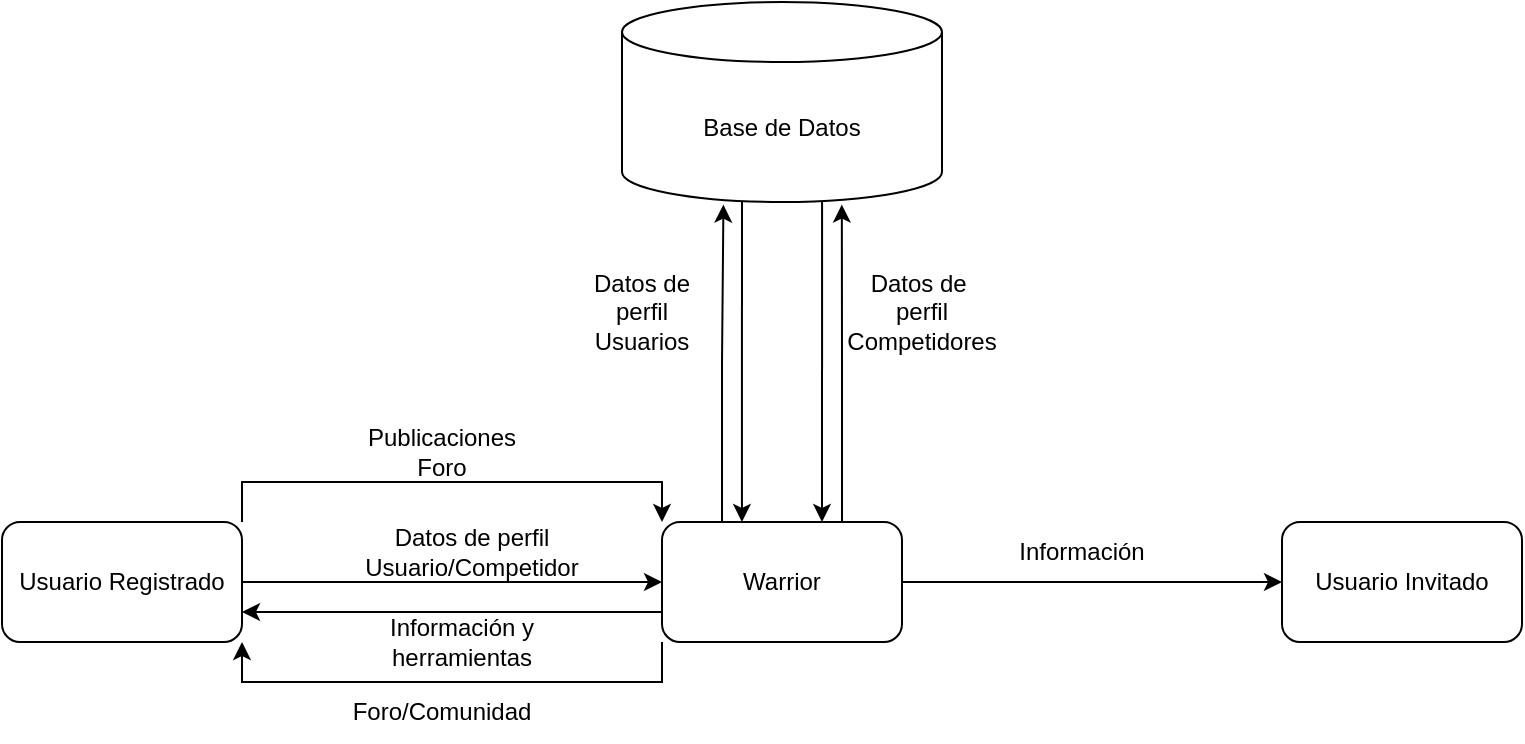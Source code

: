 <mxfile version="18.0.2"><diagram id="q-AazR-YW1P0K_q336aF" name="Page-1"><mxGraphModel dx="979" dy="578" grid="1" gridSize="10" guides="1" tooltips="1" connect="1" arrows="1" fold="1" page="1" pageScale="1" pageWidth="827" pageHeight="1169" math="0" shadow="0"><root><mxCell id="0"/><mxCell id="1" parent="0"/><mxCell id="NygyCvILRjeRZu7ZoPl2-1" value="Base de Datos&lt;br&gt;" style="shape=cylinder3;whiteSpace=wrap;html=1;boundedLbl=1;backgroundOutline=1;size=15;" vertex="1" parent="1"><mxGeometry x="320" y="100" width="160" height="100" as="geometry"/></mxCell><mxCell id="NygyCvILRjeRZu7ZoPl2-8" style="edgeStyle=orthogonalEdgeStyle;rounded=0;orthogonalLoop=1;jettySize=auto;html=1;exitX=0;exitY=0.75;exitDx=0;exitDy=0;entryX=1;entryY=0.75;entryDx=0;entryDy=0;" edge="1" parent="1" source="NygyCvILRjeRZu7ZoPl2-2" target="NygyCvILRjeRZu7ZoPl2-3"><mxGeometry relative="1" as="geometry"/></mxCell><mxCell id="NygyCvILRjeRZu7ZoPl2-15" style="edgeStyle=orthogonalEdgeStyle;rounded=0;orthogonalLoop=1;jettySize=auto;html=1;exitX=0;exitY=1;exitDx=0;exitDy=0;entryX=1;entryY=1;entryDx=0;entryDy=0;" edge="1" parent="1" source="NygyCvILRjeRZu7ZoPl2-2" target="NygyCvILRjeRZu7ZoPl2-3"><mxGeometry relative="1" as="geometry"/></mxCell><mxCell id="NygyCvILRjeRZu7ZoPl2-19" style="edgeStyle=orthogonalEdgeStyle;rounded=0;orthogonalLoop=1;jettySize=auto;html=1;exitX=0.75;exitY=0;exitDx=0;exitDy=0;entryX=0.687;entryY=1.013;entryDx=0;entryDy=0;entryPerimeter=0;" edge="1" parent="1" source="NygyCvILRjeRZu7ZoPl2-2" target="NygyCvILRjeRZu7ZoPl2-1"><mxGeometry relative="1" as="geometry"/></mxCell><mxCell id="NygyCvILRjeRZu7ZoPl2-23" style="edgeStyle=orthogonalEdgeStyle;rounded=0;orthogonalLoop=1;jettySize=auto;html=1;exitX=1;exitY=0.5;exitDx=0;exitDy=0;entryX=0;entryY=0.5;entryDx=0;entryDy=0;" edge="1" parent="1" source="NygyCvILRjeRZu7ZoPl2-2" target="NygyCvILRjeRZu7ZoPl2-22"><mxGeometry relative="1" as="geometry"/></mxCell><mxCell id="NygyCvILRjeRZu7ZoPl2-27" style="edgeStyle=orthogonalEdgeStyle;rounded=0;orthogonalLoop=1;jettySize=auto;html=1;exitX=0.25;exitY=0;exitDx=0;exitDy=0;entryX=0.317;entryY=1.013;entryDx=0;entryDy=0;entryPerimeter=0;" edge="1" parent="1" source="NygyCvILRjeRZu7ZoPl2-2" target="NygyCvILRjeRZu7ZoPl2-1"><mxGeometry relative="1" as="geometry"/></mxCell><mxCell id="NygyCvILRjeRZu7ZoPl2-2" value="Warrior" style="rounded=1;whiteSpace=wrap;html=1;" vertex="1" parent="1"><mxGeometry x="340" y="360" width="120" height="60" as="geometry"/></mxCell><mxCell id="NygyCvILRjeRZu7ZoPl2-11" style="edgeStyle=orthogonalEdgeStyle;rounded=0;orthogonalLoop=1;jettySize=auto;html=1;exitX=1;exitY=0.5;exitDx=0;exitDy=0;entryX=0;entryY=0.5;entryDx=0;entryDy=0;" edge="1" parent="1" source="NygyCvILRjeRZu7ZoPl2-3" target="NygyCvILRjeRZu7ZoPl2-2"><mxGeometry relative="1" as="geometry"/></mxCell><mxCell id="NygyCvILRjeRZu7ZoPl2-12" style="edgeStyle=orthogonalEdgeStyle;rounded=0;orthogonalLoop=1;jettySize=auto;html=1;exitX=1;exitY=0;exitDx=0;exitDy=0;entryX=0;entryY=0;entryDx=0;entryDy=0;" edge="1" parent="1" source="NygyCvILRjeRZu7ZoPl2-3" target="NygyCvILRjeRZu7ZoPl2-2"><mxGeometry relative="1" as="geometry"/></mxCell><mxCell id="NygyCvILRjeRZu7ZoPl2-3" value="Usuario Registrado" style="rounded=1;whiteSpace=wrap;html=1;" vertex="1" parent="1"><mxGeometry x="10" y="360" width="120" height="60" as="geometry"/></mxCell><mxCell id="NygyCvILRjeRZu7ZoPl2-5" value="Datos de perfil Usuario/Competidor" style="text;html=1;strokeColor=none;fillColor=none;align=center;verticalAlign=middle;whiteSpace=wrap;rounded=0;" vertex="1" parent="1"><mxGeometry x="200" y="360" width="90" height="30" as="geometry"/></mxCell><mxCell id="NygyCvILRjeRZu7ZoPl2-9" value="Información y herramientas" style="text;html=1;strokeColor=none;fillColor=none;align=center;verticalAlign=middle;whiteSpace=wrap;rounded=0;" vertex="1" parent="1"><mxGeometry x="180" y="410" width="120" height="20" as="geometry"/></mxCell><mxCell id="NygyCvILRjeRZu7ZoPl2-13" value="Publicaciones Foro" style="text;html=1;strokeColor=none;fillColor=none;align=center;verticalAlign=middle;whiteSpace=wrap;rounded=0;" vertex="1" parent="1"><mxGeometry x="180" y="310" width="100" height="30" as="geometry"/></mxCell><mxCell id="NygyCvILRjeRZu7ZoPl2-16" value="Foro/Comunidad" style="text;html=1;strokeColor=none;fillColor=none;align=center;verticalAlign=middle;whiteSpace=wrap;rounded=0;" vertex="1" parent="1"><mxGeometry x="200" y="440" width="60" height="30" as="geometry"/></mxCell><mxCell id="NygyCvILRjeRZu7ZoPl2-18" value="Datos de perfil Usuarios" style="text;html=1;strokeColor=none;fillColor=none;align=center;verticalAlign=middle;whiteSpace=wrap;rounded=0;" vertex="1" parent="1"><mxGeometry x="300" y="240" width="60" height="30" as="geometry"/></mxCell><mxCell id="NygyCvILRjeRZu7ZoPl2-20" value="Datos de&amp;nbsp;&lt;br&gt;perfil&lt;br&gt;Competidores" style="text;html=1;strokeColor=none;fillColor=none;align=center;verticalAlign=middle;whiteSpace=wrap;rounded=0;" vertex="1" parent="1"><mxGeometry x="440" y="240" width="60" height="30" as="geometry"/></mxCell><mxCell id="NygyCvILRjeRZu7ZoPl2-22" value="Usuario Invitado" style="rounded=1;whiteSpace=wrap;html=1;" vertex="1" parent="1"><mxGeometry x="650" y="360" width="120" height="60" as="geometry"/></mxCell><mxCell id="NygyCvILRjeRZu7ZoPl2-25" value="Información" style="text;html=1;strokeColor=none;fillColor=none;align=center;verticalAlign=middle;whiteSpace=wrap;rounded=0;" vertex="1" parent="1"><mxGeometry x="520" y="360" width="60" height="30" as="geometry"/></mxCell><mxCell id="NygyCvILRjeRZu7ZoPl2-29" value="" style="endArrow=classic;html=1;rounded=0;exitX=0.375;exitY=1;exitDx=0;exitDy=0;exitPerimeter=0;entryX=0.333;entryY=0;entryDx=0;entryDy=0;entryPerimeter=0;" edge="1" parent="1" source="NygyCvILRjeRZu7ZoPl2-1" target="NygyCvILRjeRZu7ZoPl2-2"><mxGeometry width="50" height="50" relative="1" as="geometry"><mxPoint x="410" y="350" as="sourcePoint"/><mxPoint x="460" y="300" as="targetPoint"/></mxGeometry></mxCell><mxCell id="NygyCvILRjeRZu7ZoPl2-30" value="" style="endArrow=classic;html=1;rounded=0;exitX=0.375;exitY=1;exitDx=0;exitDy=0;exitPerimeter=0;entryX=0.333;entryY=0;entryDx=0;entryDy=0;entryPerimeter=0;" edge="1" parent="1"><mxGeometry width="50" height="50" relative="1" as="geometry"><mxPoint x="420.04" y="200" as="sourcePoint"/><mxPoint x="420.0" y="360" as="targetPoint"/></mxGeometry></mxCell></root></mxGraphModel></diagram></mxfile>